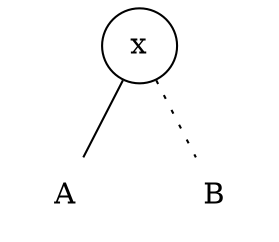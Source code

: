 graph plus1lhs {
	x [shape=circle,label="x"];
	A [shape=plaintext];
	B [shape=plaintext];
	x -- A;
	x -- B [style=dotted];
}